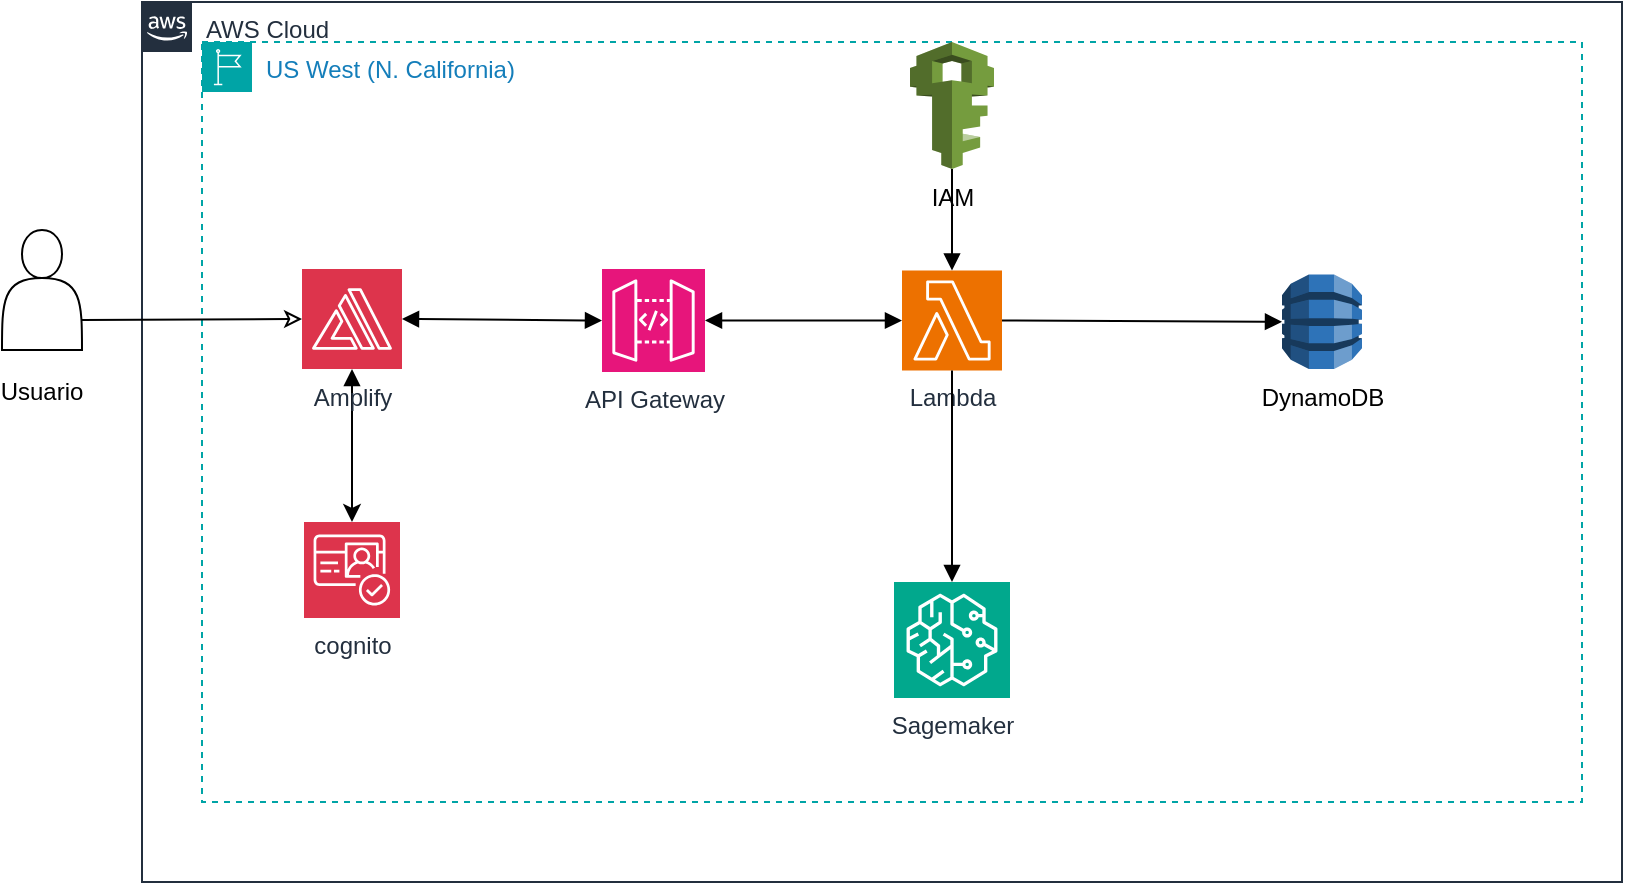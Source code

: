 <mxfile version="22.1.11" type="device">
  <diagram name="Página-1" id="YVDYFv6-LhorFTkQ6dft">
    <mxGraphModel dx="2072" dy="702" grid="1" gridSize="10" guides="1" tooltips="1" connect="1" arrows="1" fold="1" page="1" pageScale="1" pageWidth="850" pageHeight="1100" math="0" shadow="0">
      <root>
        <mxCell id="0" />
        <mxCell id="1" parent="0" />
        <mxCell id="v41Dg5JdMT77jz7SH2Hc-1" value="AWS Cloud" style="points=[[0,0],[0.25,0],[0.5,0],[0.75,0],[1,0],[1,0.25],[1,0.5],[1,0.75],[1,1],[0.75,1],[0.5,1],[0.25,1],[0,1],[0,0.75],[0,0.5],[0,0.25]];outlineConnect=0;gradientColor=none;html=1;whiteSpace=wrap;fontSize=12;fontStyle=0;container=1;pointerEvents=0;collapsible=0;recursiveResize=0;shape=mxgraph.aws4.group;grIcon=mxgraph.aws4.group_aws_cloud_alt;strokeColor=#232F3E;fillColor=none;verticalAlign=top;align=left;spacingLeft=30;fontColor=#232F3E;dashed=0;" vertex="1" parent="1">
          <mxGeometry x="60" y="40" width="740" height="440" as="geometry" />
        </mxCell>
        <mxCell id="v41Dg5JdMT77jz7SH2Hc-2" value="US West (N. California)" style="points=[[0,0],[0.25,0],[0.5,0],[0.75,0],[1,0],[1,0.25],[1,0.5],[1,0.75],[1,1],[0.75,1],[0.5,1],[0.25,1],[0,1],[0,0.75],[0,0.5],[0,0.25]];outlineConnect=0;gradientColor=none;html=1;whiteSpace=wrap;fontSize=12;fontStyle=0;container=1;pointerEvents=0;collapsible=0;recursiveResize=0;shape=mxgraph.aws4.group;grIcon=mxgraph.aws4.group_region;strokeColor=#00A4A6;fillColor=none;verticalAlign=top;align=left;spacingLeft=30;fontColor=#147EBA;dashed=1;" vertex="1" parent="1">
          <mxGeometry x="90" y="60" width="690" height="380" as="geometry" />
        </mxCell>
        <mxCell id="v41Dg5JdMT77jz7SH2Hc-5" value="API Gateway" style="sketch=0;points=[[0,0,0],[0.25,0,0],[0.5,0,0],[0.75,0,0],[1,0,0],[0,1,0],[0.25,1,0],[0.5,1,0],[0.75,1,0],[1,1,0],[0,0.25,0],[0,0.5,0],[0,0.75,0],[1,0.25,0],[1,0.5,0],[1,0.75,0]];outlineConnect=0;fontColor=#232F3E;fillColor=#E7157B;strokeColor=#ffffff;dashed=0;verticalLabelPosition=bottom;verticalAlign=top;align=center;html=1;fontSize=12;fontStyle=0;aspect=fixed;shape=mxgraph.aws4.resourceIcon;resIcon=mxgraph.aws4.api_gateway;" vertex="1" parent="v41Dg5JdMT77jz7SH2Hc-2">
          <mxGeometry x="200" y="113.5" width="51.5" height="51.5" as="geometry" />
        </mxCell>
        <mxCell id="v41Dg5JdMT77jz7SH2Hc-6" value="Lambda" style="sketch=0;points=[[0,0,0],[0.25,0,0],[0.5,0,0],[0.75,0,0],[1,0,0],[0,1,0],[0.25,1,0],[0.5,1,0],[0.75,1,0],[1,1,0],[0,0.25,0],[0,0.5,0],[0,0.75,0],[1,0.25,0],[1,0.5,0],[1,0.75,0]];outlineConnect=0;fontColor=#232F3E;fillColor=#ED7100;strokeColor=#ffffff;dashed=0;verticalLabelPosition=bottom;verticalAlign=top;align=center;html=1;fontSize=12;fontStyle=0;aspect=fixed;shape=mxgraph.aws4.resourceIcon;resIcon=mxgraph.aws4.lambda;" vertex="1" parent="v41Dg5JdMT77jz7SH2Hc-2">
          <mxGeometry x="350" y="114.25" width="50" height="50" as="geometry" />
        </mxCell>
        <mxCell id="v41Dg5JdMT77jz7SH2Hc-8" value="DynamoDB" style="outlineConnect=0;dashed=0;verticalLabelPosition=bottom;verticalAlign=top;align=center;html=1;shape=mxgraph.aws3.dynamo_db;fillColor=#2E73B8;gradientColor=none;" vertex="1" parent="v41Dg5JdMT77jz7SH2Hc-2">
          <mxGeometry x="540" y="116.25" width="40" height="47.25" as="geometry" />
        </mxCell>
        <mxCell id="v41Dg5JdMT77jz7SH2Hc-9" value="Sagemaker" style="sketch=0;points=[[0,0,0],[0.25,0,0],[0.5,0,0],[0.75,0,0],[1,0,0],[0,1,0],[0.25,1,0],[0.5,1,0],[0.75,1,0],[1,1,0],[0,0.25,0],[0,0.5,0],[0,0.75,0],[1,0.25,0],[1,0.5,0],[1,0.75,0]];outlineConnect=0;fontColor=#232F3E;fillColor=#01A88D;strokeColor=#ffffff;dashed=0;verticalLabelPosition=bottom;verticalAlign=top;align=center;html=1;fontSize=12;fontStyle=0;aspect=fixed;shape=mxgraph.aws4.resourceIcon;resIcon=mxgraph.aws4.sagemaker;" vertex="1" parent="v41Dg5JdMT77jz7SH2Hc-2">
          <mxGeometry x="346" y="270" width="58" height="58" as="geometry" />
        </mxCell>
        <mxCell id="v41Dg5JdMT77jz7SH2Hc-26" value="" style="edgeStyle=orthogonalEdgeStyle;rounded=0;orthogonalLoop=1;jettySize=auto;html=1;startArrow=block;startFill=1;" edge="1" parent="v41Dg5JdMT77jz7SH2Hc-2" source="v41Dg5JdMT77jz7SH2Hc-10" target="v41Dg5JdMT77jz7SH2Hc-21">
          <mxGeometry relative="1" as="geometry" />
        </mxCell>
        <mxCell id="v41Dg5JdMT77jz7SH2Hc-10" value="Amplify" style="sketch=0;points=[[0,0,0],[0.25,0,0],[0.5,0,0],[0.75,0,0],[1,0,0],[0,1,0],[0.25,1,0],[0.5,1,0],[0.75,1,0],[1,1,0],[0,0.25,0],[0,0.5,0],[0,0.75,0],[1,0.25,0],[1,0.5,0],[1,0.75,0]];outlineConnect=0;fontColor=#232F3E;fillColor=#DD344C;strokeColor=#ffffff;dashed=0;verticalLabelPosition=bottom;verticalAlign=top;align=center;html=1;fontSize=12;fontStyle=0;aspect=fixed;shape=mxgraph.aws4.resourceIcon;resIcon=mxgraph.aws4.amplify;" vertex="1" parent="v41Dg5JdMT77jz7SH2Hc-2">
          <mxGeometry x="50" y="113.5" width="50" height="50" as="geometry" />
        </mxCell>
        <mxCell id="v41Dg5JdMT77jz7SH2Hc-11" value="IAM" style="outlineConnect=0;dashed=0;verticalLabelPosition=bottom;verticalAlign=top;align=center;html=1;shape=mxgraph.aws3.iam;fillColor=#759C3E;gradientColor=none;" vertex="1" parent="v41Dg5JdMT77jz7SH2Hc-2">
          <mxGeometry x="354" width="42" height="63.5" as="geometry" />
        </mxCell>
        <mxCell id="v41Dg5JdMT77jz7SH2Hc-13" value="" style="endArrow=block;html=1;rounded=0;entryX=0.5;entryY=0;entryDx=0;entryDy=0;entryPerimeter=0;exitX=0.5;exitY=1;exitDx=0;exitDy=0;exitPerimeter=0;endFill=1;" edge="1" parent="v41Dg5JdMT77jz7SH2Hc-2" source="v41Dg5JdMT77jz7SH2Hc-6" target="v41Dg5JdMT77jz7SH2Hc-9">
          <mxGeometry relative="1" as="geometry">
            <mxPoint x="170" y="180" as="sourcePoint" />
            <mxPoint x="330" y="180" as="targetPoint" />
          </mxGeometry>
        </mxCell>
        <mxCell id="v41Dg5JdMT77jz7SH2Hc-14" value="" style="endArrow=block;html=1;rounded=0;entryX=0;entryY=0.5;entryDx=0;entryDy=0;entryPerimeter=0;endFill=1;exitX=1;exitY=0.5;exitDx=0;exitDy=0;exitPerimeter=0;" edge="1" parent="v41Dg5JdMT77jz7SH2Hc-2" source="v41Dg5JdMT77jz7SH2Hc-6" target="v41Dg5JdMT77jz7SH2Hc-8">
          <mxGeometry relative="1" as="geometry">
            <mxPoint x="310" y="140" as="sourcePoint" />
            <mxPoint x="420" y="180" as="targetPoint" />
          </mxGeometry>
        </mxCell>
        <mxCell id="v41Dg5JdMT77jz7SH2Hc-15" value="" style="endArrow=block;html=1;rounded=0;exitX=1;exitY=0.5;exitDx=0;exitDy=0;exitPerimeter=0;endFill=1;startArrow=block;startFill=1;entryX=0;entryY=0.5;entryDx=0;entryDy=0;entryPerimeter=0;" edge="1" parent="v41Dg5JdMT77jz7SH2Hc-2" source="v41Dg5JdMT77jz7SH2Hc-10" target="v41Dg5JdMT77jz7SH2Hc-5">
          <mxGeometry relative="1" as="geometry">
            <mxPoint x="10" y="220" as="sourcePoint" />
            <mxPoint x="160" y="139" as="targetPoint" />
          </mxGeometry>
        </mxCell>
        <mxCell id="v41Dg5JdMT77jz7SH2Hc-16" value="" style="endArrow=block;html=1;rounded=0;exitX=0.5;exitY=1;exitDx=0;exitDy=0;exitPerimeter=0;entryX=0.5;entryY=0;entryDx=0;entryDy=0;entryPerimeter=0;endFill=1;" edge="1" parent="v41Dg5JdMT77jz7SH2Hc-2" source="v41Dg5JdMT77jz7SH2Hc-11" target="v41Dg5JdMT77jz7SH2Hc-6">
          <mxGeometry relative="1" as="geometry">
            <mxPoint x="330" y="60" as="sourcePoint" />
            <mxPoint x="490" y="60" as="targetPoint" />
          </mxGeometry>
        </mxCell>
        <mxCell id="v41Dg5JdMT77jz7SH2Hc-21" value="cognito" style="sketch=0;points=[[0,0,0],[0.25,0,0],[0.5,0,0],[0.75,0,0],[1,0,0],[0,1,0],[0.25,1,0],[0.5,1,0],[0.75,1,0],[1,1,0],[0,0.25,0],[0,0.5,0],[0,0.75,0],[1,0.25,0],[1,0.5,0],[1,0.75,0]];outlineConnect=0;fontColor=#232F3E;fillColor=#DD344C;strokeColor=#ffffff;dashed=0;verticalLabelPosition=bottom;verticalAlign=top;align=center;html=1;fontSize=12;fontStyle=0;aspect=fixed;shape=mxgraph.aws4.resourceIcon;resIcon=mxgraph.aws4.cognito;" vertex="1" parent="v41Dg5JdMT77jz7SH2Hc-2">
          <mxGeometry x="51" y="240" width="48" height="48" as="geometry" />
        </mxCell>
        <mxCell id="v41Dg5JdMT77jz7SH2Hc-24" value="" style="endArrow=block;html=1;rounded=0;exitX=1;exitY=0.5;exitDx=0;exitDy=0;exitPerimeter=0;entryX=0;entryY=0.5;entryDx=0;entryDy=0;entryPerimeter=0;startArrow=block;startFill=1;endFill=1;" edge="1" parent="v41Dg5JdMT77jz7SH2Hc-2" source="v41Dg5JdMT77jz7SH2Hc-5" target="v41Dg5JdMT77jz7SH2Hc-6">
          <mxGeometry relative="1" as="geometry">
            <mxPoint x="240" y="170" as="sourcePoint" />
            <mxPoint x="400" y="170" as="targetPoint" />
          </mxGeometry>
        </mxCell>
        <mxCell id="v41Dg5JdMT77jz7SH2Hc-18" value="&lt;br&gt;&lt;br&gt;&lt;br&gt;&lt;br&gt;&lt;br&gt;&lt;br&gt;&lt;br&gt;Usuario" style="shape=actor;whiteSpace=wrap;html=1;" vertex="1" parent="1">
          <mxGeometry x="-10" y="154" width="40" height="60" as="geometry" />
        </mxCell>
        <mxCell id="v41Dg5JdMT77jz7SH2Hc-19" value="" style="endArrow=classic;html=1;rounded=0;entryX=0;entryY=0.5;entryDx=0;entryDy=0;entryPerimeter=0;endFill=0;exitX=1;exitY=0.75;exitDx=0;exitDy=0;" edge="1" parent="1" source="v41Dg5JdMT77jz7SH2Hc-18" target="v41Dg5JdMT77jz7SH2Hc-10">
          <mxGeometry relative="1" as="geometry">
            <mxPoint x="40" y="220" as="sourcePoint" />
            <mxPoint x="130" y="220" as="targetPoint" />
          </mxGeometry>
        </mxCell>
      </root>
    </mxGraphModel>
  </diagram>
</mxfile>
